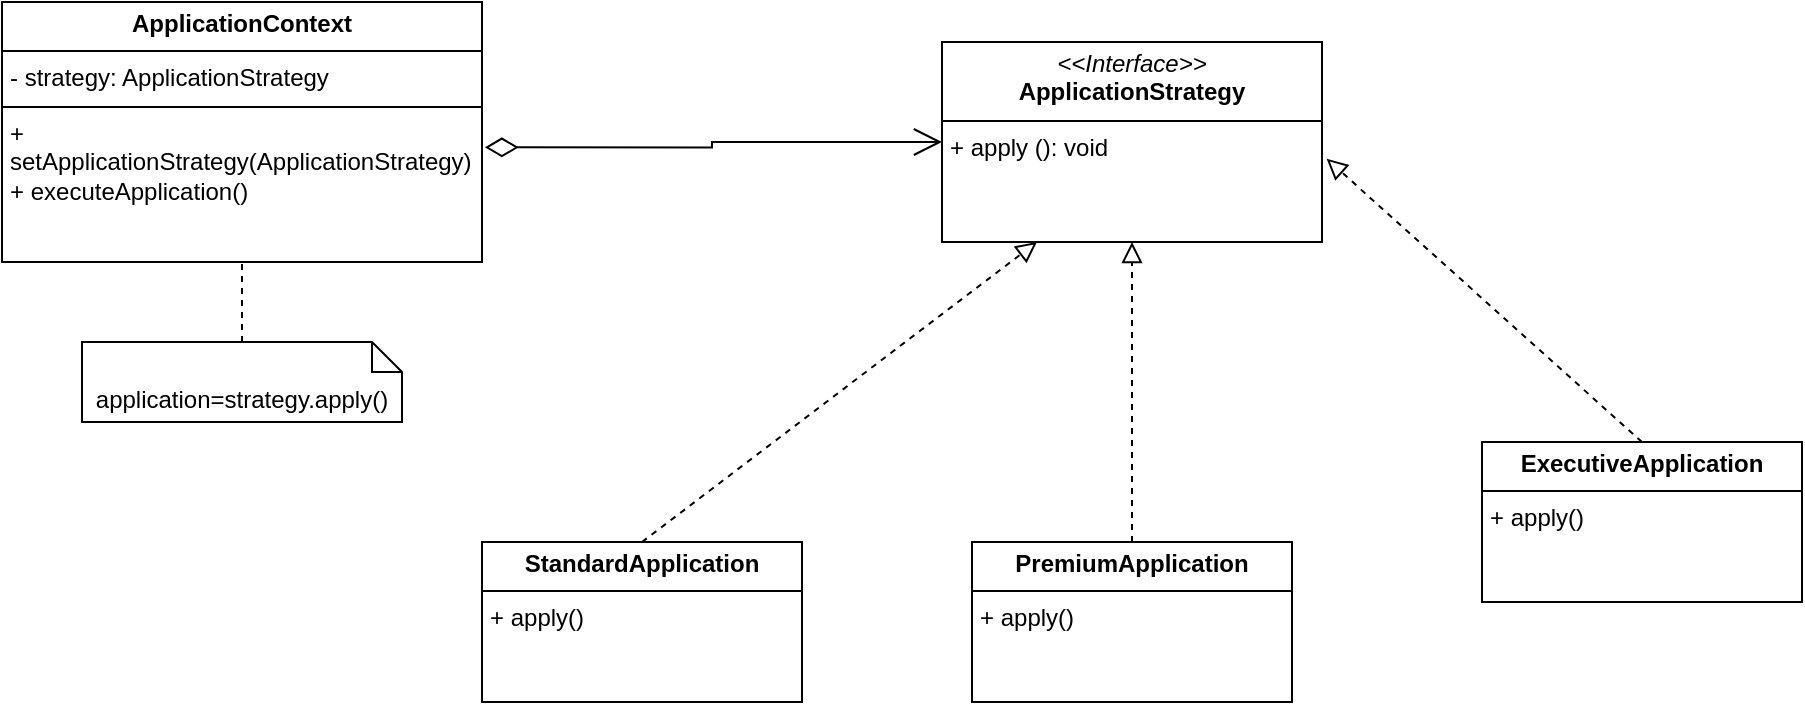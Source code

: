 <mxfile version="26.2.2">
  <diagram name="Page-1" id="z3SiBzQgRjgdlEH3dI08">
    <mxGraphModel dx="787" dy="524" grid="1" gridSize="10" guides="1" tooltips="1" connect="1" arrows="1" fold="1" page="1" pageScale="1" pageWidth="850" pageHeight="1100" math="0" shadow="0">
      <root>
        <mxCell id="0" />
        <mxCell id="1" parent="0" />
        <mxCell id="-eQvrTaANcmglEZr9AYB-1" value="&lt;p style=&quot;margin:0px;margin-top:4px;text-align:center;&quot;&gt;&lt;b&gt;ApplicationContext&lt;/b&gt;&lt;/p&gt;&lt;hr size=&quot;1&quot; style=&quot;border-style:solid;&quot;&gt;&lt;p style=&quot;margin:0px;margin-left:4px;&quot;&gt;- strategy: ApplicationStrategy&lt;/p&gt;&lt;hr size=&quot;1&quot; style=&quot;border-style:solid;&quot;&gt;&lt;p style=&quot;margin:0px;margin-left:4px;&quot;&gt;+ setApplicationStrategy(ApplicationStrategy)&lt;/p&gt;&lt;p style=&quot;margin:0px;margin-left:4px;&quot;&gt;+ executeApplication()&lt;/p&gt;" style="verticalAlign=top;align=left;overflow=fill;html=1;whiteSpace=wrap;" vertex="1" parent="1">
          <mxGeometry x="120" y="70" width="240" height="130" as="geometry" />
        </mxCell>
        <mxCell id="-eQvrTaANcmglEZr9AYB-2" value="&lt;p style=&quot;margin:0px;margin-top:4px;text-align:center;&quot;&gt;&lt;i&gt;&amp;lt;&amp;lt;Interface&amp;gt;&amp;gt;&lt;/i&gt;&lt;br&gt;&lt;span style=&quot;text-align: left;&quot;&gt;&lt;b&gt;ApplicationStrategy&lt;/b&gt;&lt;/span&gt;&lt;/p&gt;&lt;hr size=&quot;1&quot; style=&quot;border-style:solid;&quot;&gt;&lt;p style=&quot;margin:0px;margin-left:4px;&quot;&gt;+ apply (): void&lt;/p&gt;" style="verticalAlign=top;align=left;overflow=fill;html=1;whiteSpace=wrap;" vertex="1" parent="1">
          <mxGeometry x="590" y="90" width="190" height="100" as="geometry" />
        </mxCell>
        <mxCell id="-eQvrTaANcmglEZr9AYB-5" value="&lt;p style=&quot;margin:0px;margin-top:4px;text-align:center;&quot;&gt;&lt;b&gt;ExecutiveApplication&lt;/b&gt;&lt;/p&gt;&lt;hr size=&quot;1&quot; style=&quot;border-style:solid;&quot;&gt;&lt;p style=&quot;margin:0px;margin-left:4px;&quot;&gt;+ apply()&lt;/p&gt;" style="verticalAlign=top;align=left;overflow=fill;html=1;whiteSpace=wrap;" vertex="1" parent="1">
          <mxGeometry x="860" y="290" width="160" height="80" as="geometry" />
        </mxCell>
        <mxCell id="-eQvrTaANcmglEZr9AYB-6" value="&lt;p style=&quot;margin:0px;margin-top:4px;text-align:center;&quot;&gt;&lt;b&gt;PremiumApplication&lt;/b&gt;&lt;/p&gt;&lt;hr size=&quot;1&quot; style=&quot;border-style:solid;&quot;&gt;&lt;p style=&quot;margin:0px;margin-left:4px;&quot;&gt;+ apply()&lt;/p&gt;" style="verticalAlign=top;align=left;overflow=fill;html=1;whiteSpace=wrap;" vertex="1" parent="1">
          <mxGeometry x="605" y="340" width="160" height="80" as="geometry" />
        </mxCell>
        <mxCell id="-eQvrTaANcmglEZr9AYB-7" value="&lt;p style=&quot;margin:0px;margin-top:4px;text-align:center;&quot;&gt;&lt;b&gt;StandardApplication&lt;/b&gt;&lt;/p&gt;&lt;hr size=&quot;1&quot; style=&quot;border-style:solid;&quot;&gt;&lt;p style=&quot;margin:0px;margin-left:4px;&quot;&gt;+ apply()&lt;/p&gt;" style="verticalAlign=top;align=left;overflow=fill;html=1;whiteSpace=wrap;" vertex="1" parent="1">
          <mxGeometry x="360" y="340" width="160" height="80" as="geometry" />
        </mxCell>
        <mxCell id="-eQvrTaANcmglEZr9AYB-8" value="application=strategy.apply()" style="shape=note2;boundedLbl=1;whiteSpace=wrap;html=1;size=15;verticalAlign=top;align=center;" vertex="1" parent="1">
          <mxGeometry x="160" y="240" width="160" height="40" as="geometry" />
        </mxCell>
        <mxCell id="-eQvrTaANcmglEZr9AYB-11" value="" style="endArrow=open;html=1;endSize=12;startArrow=diamondThin;startSize=14;startFill=0;edgeStyle=orthogonalEdgeStyle;align=left;verticalAlign=bottom;rounded=0;exitX=1.006;exitY=0.559;exitDx=0;exitDy=0;exitPerimeter=0;entryX=0;entryY=0.5;entryDx=0;entryDy=0;" edge="1" parent="1" source="-eQvrTaANcmglEZr9AYB-1" target="-eQvrTaANcmglEZr9AYB-2">
          <mxGeometry x="-1" y="3" relative="1" as="geometry">
            <mxPoint x="310" y="270" as="sourcePoint" />
            <mxPoint x="470" y="270" as="targetPoint" />
          </mxGeometry>
        </mxCell>
        <mxCell id="-eQvrTaANcmglEZr9AYB-12" value="" style="endArrow=none;dashed=1;html=1;rounded=0;entryX=0.5;entryY=1;entryDx=0;entryDy=0;exitX=0.5;exitY=0;exitDx=0;exitDy=0;exitPerimeter=0;" edge="1" parent="1" source="-eQvrTaANcmglEZr9AYB-8" target="-eQvrTaANcmglEZr9AYB-1">
          <mxGeometry width="50" height="50" relative="1" as="geometry">
            <mxPoint x="360" y="300" as="sourcePoint" />
            <mxPoint x="410" y="250" as="targetPoint" />
          </mxGeometry>
        </mxCell>
        <mxCell id="-eQvrTaANcmglEZr9AYB-13" value="" style="endArrow=block;startArrow=none;endFill=0;startFill=0;endSize=8;html=1;verticalAlign=bottom;dashed=1;labelBackgroundColor=none;rounded=0;exitX=0.5;exitY=0;exitDx=0;exitDy=0;entryX=1.012;entryY=0.583;entryDx=0;entryDy=0;entryPerimeter=0;" edge="1" parent="1" source="-eQvrTaANcmglEZr9AYB-5" target="-eQvrTaANcmglEZr9AYB-2">
          <mxGeometry width="160" relative="1" as="geometry">
            <mxPoint x="560" y="270" as="sourcePoint" />
            <mxPoint x="720" y="270" as="targetPoint" />
          </mxGeometry>
        </mxCell>
        <mxCell id="-eQvrTaANcmglEZr9AYB-14" value="" style="endArrow=block;startArrow=none;endFill=0;startFill=0;endSize=8;html=1;verticalAlign=bottom;dashed=1;labelBackgroundColor=none;rounded=0;exitX=0.5;exitY=0;exitDx=0;exitDy=0;entryX=0.5;entryY=1;entryDx=0;entryDy=0;" edge="1" parent="1" source="-eQvrTaANcmglEZr9AYB-6" target="-eQvrTaANcmglEZr9AYB-2">
          <mxGeometry width="160" relative="1" as="geometry">
            <mxPoint x="560" y="270" as="sourcePoint" />
            <mxPoint x="720" y="270" as="targetPoint" />
          </mxGeometry>
        </mxCell>
        <mxCell id="-eQvrTaANcmglEZr9AYB-15" value="" style="endArrow=block;startArrow=none;endFill=0;startFill=0;endSize=8;html=1;verticalAlign=bottom;dashed=1;labelBackgroundColor=none;rounded=0;entryX=0.25;entryY=1;entryDx=0;entryDy=0;exitX=0.5;exitY=0;exitDx=0;exitDy=0;" edge="1" parent="1" source="-eQvrTaANcmglEZr9AYB-7" target="-eQvrTaANcmglEZr9AYB-2">
          <mxGeometry width="160" relative="1" as="geometry">
            <mxPoint x="560" y="270" as="sourcePoint" />
            <mxPoint x="720" y="270" as="targetPoint" />
          </mxGeometry>
        </mxCell>
      </root>
    </mxGraphModel>
  </diagram>
</mxfile>
